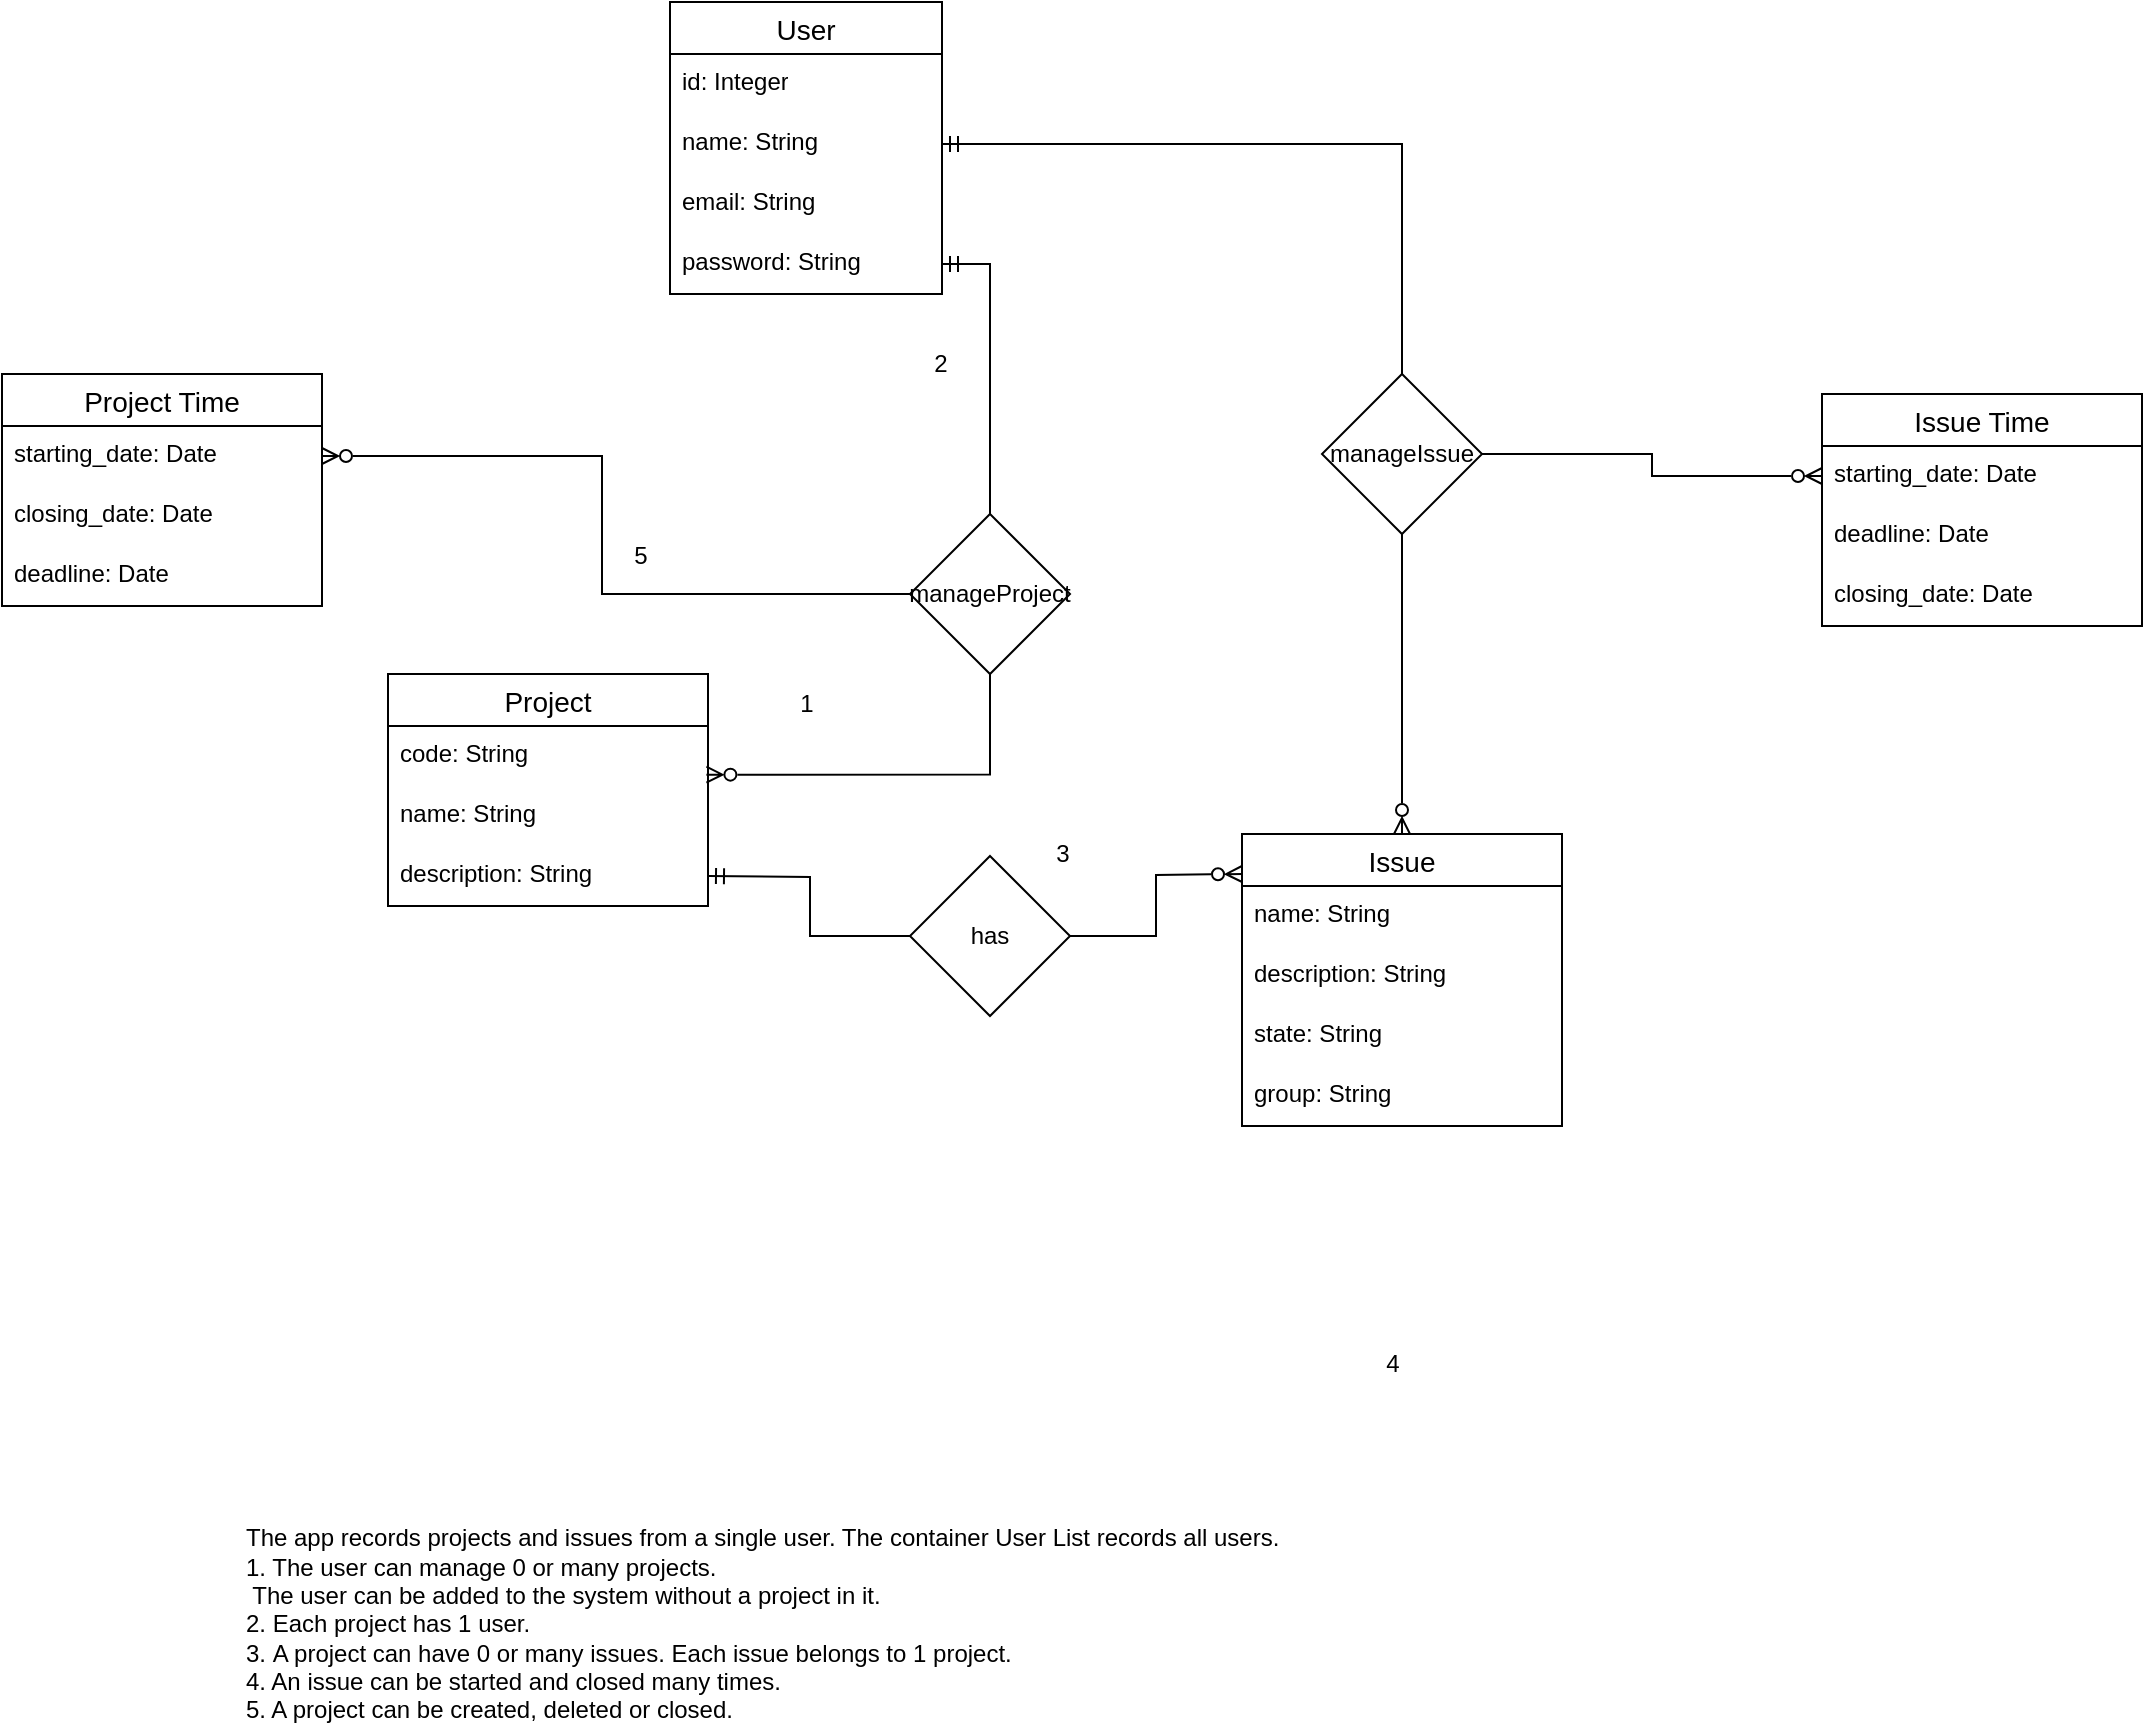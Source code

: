 <mxfile version="21.1.4" type="device">
  <diagram name="Página-1" id="985l9z_6Amm3oLjtq4Tv">
    <mxGraphModel dx="880" dy="452" grid="1" gridSize="10" guides="1" tooltips="1" connect="1" arrows="1" fold="1" page="1" pageScale="1" pageWidth="827" pageHeight="1169" math="0" shadow="0">
      <root>
        <mxCell id="0" />
        <mxCell id="1" parent="0" />
        <mxCell id="pUqtmgYr6xLEjXZ_9hGm-13" style="edgeStyle=orthogonalEdgeStyle;rounded=0;orthogonalLoop=1;jettySize=auto;html=1;entryX=1;entryY=0.5;entryDx=0;entryDy=0;endArrow=ERmandOne;endFill=0;" parent="1" source="pUqtmgYr6xLEjXZ_9hGm-12" target="pUqtmgYr6xLEjXZ_9hGm-34" edge="1">
          <mxGeometry relative="1" as="geometry">
            <mxPoint x="504" y="110" as="targetPoint" />
            <Array as="points">
              <mxPoint x="760" y="75" />
            </Array>
          </mxGeometry>
        </mxCell>
        <mxCell id="pUqtmgYr6xLEjXZ_9hGm-14" style="edgeStyle=orthogonalEdgeStyle;rounded=0;orthogonalLoop=1;jettySize=auto;html=1;entryX=0.5;entryY=0;entryDx=0;entryDy=0;endArrow=ERzeroToMany;endFill=0;exitX=0.5;exitY=1;exitDx=0;exitDy=0;" parent="1" source="pUqtmgYr6xLEjXZ_9hGm-12" target="pUqtmgYr6xLEjXZ_9hGm-39" edge="1">
          <mxGeometry relative="1" as="geometry">
            <mxPoint x="740" y="410" as="targetPoint" />
            <Array as="points">
              <mxPoint x="760" y="270" />
            </Array>
          </mxGeometry>
        </mxCell>
        <mxCell id="bmzMhD-E-mMl2qZRChlY-1" style="edgeStyle=orthogonalEdgeStyle;rounded=0;orthogonalLoop=1;jettySize=auto;html=1;entryX=0;entryY=0.5;entryDx=0;entryDy=0;endArrow=ERzeroToMany;endFill=0;" parent="1" source="pUqtmgYr6xLEjXZ_9hGm-12" target="pUqtmgYr6xLEjXZ_9hGm-47" edge="1">
          <mxGeometry relative="1" as="geometry" />
        </mxCell>
        <mxCell id="pUqtmgYr6xLEjXZ_9hGm-12" value="manageIssue" style="rhombus;whiteSpace=wrap;html=1;" parent="1" vertex="1">
          <mxGeometry x="720" y="190" width="80" height="80" as="geometry" />
        </mxCell>
        <mxCell id="pUqtmgYr6xLEjXZ_9hGm-19" value="" style="edgeStyle=orthogonalEdgeStyle;rounded=0;orthogonalLoop=1;jettySize=auto;html=1;endArrow=ERzeroToMany;endFill=0;" parent="1" source="pUqtmgYr6xLEjXZ_9hGm-17" edge="1">
          <mxGeometry relative="1" as="geometry">
            <mxPoint x="680" y="440" as="targetPoint" />
          </mxGeometry>
        </mxCell>
        <mxCell id="pUqtmgYr6xLEjXZ_9hGm-59" value="" style="edgeStyle=orthogonalEdgeStyle;rounded=0;orthogonalLoop=1;jettySize=auto;html=1;endArrow=ERmandOne;endFill=0;" parent="1" source="pUqtmgYr6xLEjXZ_9hGm-17" edge="1">
          <mxGeometry relative="1" as="geometry">
            <mxPoint x="413" y="441" as="targetPoint" />
          </mxGeometry>
        </mxCell>
        <mxCell id="pUqtmgYr6xLEjXZ_9hGm-17" value="has" style="rhombus;whiteSpace=wrap;html=1;" parent="1" vertex="1">
          <mxGeometry x="514" y="431" width="80" height="80" as="geometry" />
        </mxCell>
        <mxCell id="pUqtmgYr6xLEjXZ_9hGm-21" style="edgeStyle=orthogonalEdgeStyle;rounded=0;orthogonalLoop=1;jettySize=auto;html=1;entryX=1;entryY=0.5;entryDx=0;entryDy=0;endArrow=ERmandOne;endFill=0;" parent="1" source="pUqtmgYr6xLEjXZ_9hGm-20" target="pUqtmgYr6xLEjXZ_9hGm-36" edge="1">
          <mxGeometry relative="1" as="geometry">
            <mxPoint x="474" y="140" as="targetPoint" />
          </mxGeometry>
        </mxCell>
        <mxCell id="pUqtmgYr6xLEjXZ_9hGm-62" style="edgeStyle=orthogonalEdgeStyle;rounded=0;orthogonalLoop=1;jettySize=auto;html=1;entryX=0.995;entryY=0.811;entryDx=0;entryDy=0;entryPerimeter=0;endArrow=ERzeroToMany;endFill=0;" parent="1" source="pUqtmgYr6xLEjXZ_9hGm-20" target="pUqtmgYr6xLEjXZ_9hGm-54" edge="1">
          <mxGeometry relative="1" as="geometry" />
        </mxCell>
        <mxCell id="VdupCttMGnILOW1PLu-P-14" style="edgeStyle=orthogonalEdgeStyle;rounded=0;orthogonalLoop=1;jettySize=auto;html=1;entryX=1;entryY=0.5;entryDx=0;entryDy=0;endArrow=ERzeroToMany;endFill=0;" parent="1" source="pUqtmgYr6xLEjXZ_9hGm-20" target="VdupCttMGnILOW1PLu-P-2" edge="1">
          <mxGeometry relative="1" as="geometry">
            <Array as="points">
              <mxPoint x="360" y="300" />
              <mxPoint x="360" y="231" />
            </Array>
          </mxGeometry>
        </mxCell>
        <mxCell id="pUqtmgYr6xLEjXZ_9hGm-20" value="manageProject" style="rhombus;whiteSpace=wrap;html=1;" parent="1" vertex="1">
          <mxGeometry x="514" y="260" width="80" height="80" as="geometry" />
        </mxCell>
        <mxCell id="pUqtmgYr6xLEjXZ_9hGm-24" value="The app records projects and issues from a single user. The container User List records all users.&lt;br&gt;1. The user can manage 0 or many projects. &lt;br&gt;&lt;span style=&quot;white-space: pre;&quot;&gt; &lt;/span&gt;The user can be added to the system without a project in it.&lt;br&gt;2. Each project has 1 user.&lt;br&gt;3.&amp;nbsp;A project can have 0 or many issues. Each issue belongs to 1 project.&lt;br&gt;4. An issue can be started and closed many times.&lt;br&gt;5. A project can be created, deleted or closed." style="text;html=1;strokeColor=none;fillColor=none;align=left;verticalAlign=middle;whiteSpace=wrap;rounded=0;" parent="1" vertex="1">
          <mxGeometry x="180" y="800" width="610" height="30" as="geometry" />
        </mxCell>
        <mxCell id="pUqtmgYr6xLEjXZ_9hGm-25" value="1" style="text;html=1;align=center;verticalAlign=middle;resizable=0;points=[];autosize=1;strokeColor=none;fillColor=none;" parent="1" vertex="1">
          <mxGeometry x="447" y="340" width="30" height="30" as="geometry" />
        </mxCell>
        <mxCell id="pUqtmgYr6xLEjXZ_9hGm-27" value="2" style="text;html=1;align=center;verticalAlign=middle;resizable=0;points=[];autosize=1;strokeColor=none;fillColor=none;" parent="1" vertex="1">
          <mxGeometry x="514" y="170" width="30" height="30" as="geometry" />
        </mxCell>
        <mxCell id="pUqtmgYr6xLEjXZ_9hGm-32" value="User" style="swimlane;fontStyle=0;childLayout=stackLayout;horizontal=1;startSize=26;horizontalStack=0;resizeParent=1;resizeParentMax=0;resizeLast=0;collapsible=1;marginBottom=0;align=center;fontSize=14;" parent="1" vertex="1">
          <mxGeometry x="394" y="4" width="136" height="146" as="geometry" />
        </mxCell>
        <mxCell id="pUqtmgYr6xLEjXZ_9hGm-33" value="id: Integer" style="text;strokeColor=none;fillColor=none;spacingLeft=4;spacingRight=4;overflow=hidden;rotatable=0;points=[[0,0.5],[1,0.5]];portConstraint=eastwest;fontSize=12;whiteSpace=wrap;html=1;" parent="pUqtmgYr6xLEjXZ_9hGm-32" vertex="1">
          <mxGeometry y="26" width="136" height="30" as="geometry" />
        </mxCell>
        <mxCell id="pUqtmgYr6xLEjXZ_9hGm-34" value="name: String" style="text;strokeColor=none;fillColor=none;spacingLeft=4;spacingRight=4;overflow=hidden;rotatable=0;points=[[0,0.5],[1,0.5]];portConstraint=eastwest;fontSize=12;whiteSpace=wrap;html=1;" parent="pUqtmgYr6xLEjXZ_9hGm-32" vertex="1">
          <mxGeometry y="56" width="136" height="30" as="geometry" />
        </mxCell>
        <mxCell id="pUqtmgYr6xLEjXZ_9hGm-35" value="email: String" style="text;strokeColor=none;fillColor=none;spacingLeft=4;spacingRight=4;overflow=hidden;rotatable=0;points=[[0,0.5],[1,0.5]];portConstraint=eastwest;fontSize=12;whiteSpace=wrap;html=1;" parent="pUqtmgYr6xLEjXZ_9hGm-32" vertex="1">
          <mxGeometry y="86" width="136" height="30" as="geometry" />
        </mxCell>
        <mxCell id="pUqtmgYr6xLEjXZ_9hGm-36" value="password: String" style="text;strokeColor=none;fillColor=none;spacingLeft=4;spacingRight=4;overflow=hidden;rotatable=0;points=[[0,0.5],[1,0.5]];portConstraint=eastwest;fontSize=12;whiteSpace=wrap;html=1;" parent="pUqtmgYr6xLEjXZ_9hGm-32" vertex="1">
          <mxGeometry y="116" width="136" height="30" as="geometry" />
        </mxCell>
        <mxCell id="pUqtmgYr6xLEjXZ_9hGm-39" value="Issue" style="swimlane;fontStyle=0;childLayout=stackLayout;horizontal=1;startSize=26;horizontalStack=0;resizeParent=1;resizeParentMax=0;resizeLast=0;collapsible=1;marginBottom=0;align=center;fontSize=14;" parent="1" vertex="1">
          <mxGeometry x="680" y="420" width="160" height="146" as="geometry" />
        </mxCell>
        <mxCell id="pUqtmgYr6xLEjXZ_9hGm-40" value="name: String" style="text;strokeColor=none;fillColor=none;spacingLeft=4;spacingRight=4;overflow=hidden;rotatable=0;points=[[0,0.5],[1,0.5]];portConstraint=eastwest;fontSize=12;whiteSpace=wrap;html=1;" parent="pUqtmgYr6xLEjXZ_9hGm-39" vertex="1">
          <mxGeometry y="26" width="160" height="30" as="geometry" />
        </mxCell>
        <mxCell id="pUqtmgYr6xLEjXZ_9hGm-41" value="description: String" style="text;strokeColor=none;fillColor=none;spacingLeft=4;spacingRight=4;overflow=hidden;rotatable=0;points=[[0,0.5],[1,0.5]];portConstraint=eastwest;fontSize=12;whiteSpace=wrap;html=1;" parent="pUqtmgYr6xLEjXZ_9hGm-39" vertex="1">
          <mxGeometry y="56" width="160" height="30" as="geometry" />
        </mxCell>
        <mxCell id="pUqtmgYr6xLEjXZ_9hGm-63" value="state: String" style="text;strokeColor=none;fillColor=none;spacingLeft=4;spacingRight=4;overflow=hidden;rotatable=0;points=[[0,0.5],[1,0.5]];portConstraint=eastwest;fontSize=12;whiteSpace=wrap;html=1;" parent="pUqtmgYr6xLEjXZ_9hGm-39" vertex="1">
          <mxGeometry y="86" width="160" height="30" as="geometry" />
        </mxCell>
        <mxCell id="VdupCttMGnILOW1PLu-P-11" value="group: String" style="text;strokeColor=none;fillColor=none;spacingLeft=4;spacingRight=4;overflow=hidden;rotatable=0;points=[[0,0.5],[1,0.5]];portConstraint=eastwest;fontSize=12;whiteSpace=wrap;html=1;" parent="pUqtmgYr6xLEjXZ_9hGm-39" vertex="1">
          <mxGeometry y="116" width="160" height="30" as="geometry" />
        </mxCell>
        <mxCell id="pUqtmgYr6xLEjXZ_9hGm-46" value="Issue Time" style="swimlane;fontStyle=0;childLayout=stackLayout;horizontal=1;startSize=26;horizontalStack=0;resizeParent=1;resizeParentMax=0;resizeLast=0;collapsible=1;marginBottom=0;align=center;fontSize=14;" parent="1" vertex="1">
          <mxGeometry x="970" y="200" width="160" height="116" as="geometry" />
        </mxCell>
        <mxCell id="pUqtmgYr6xLEjXZ_9hGm-47" value="starting_date: Date" style="text;strokeColor=none;fillColor=none;spacingLeft=4;spacingRight=4;overflow=hidden;rotatable=0;points=[[0,0.5],[1,0.5]];portConstraint=eastwest;fontSize=12;whiteSpace=wrap;html=1;" parent="pUqtmgYr6xLEjXZ_9hGm-46" vertex="1">
          <mxGeometry y="26" width="160" height="30" as="geometry" />
        </mxCell>
        <mxCell id="pUqtmgYr6xLEjXZ_9hGm-48" value="deadline: Date" style="text;strokeColor=none;fillColor=none;spacingLeft=4;spacingRight=4;overflow=hidden;rotatable=0;points=[[0,0.5],[1,0.5]];portConstraint=eastwest;fontSize=12;whiteSpace=wrap;html=1;" parent="pUqtmgYr6xLEjXZ_9hGm-46" vertex="1">
          <mxGeometry y="56" width="160" height="30" as="geometry" />
        </mxCell>
        <mxCell id="pUqtmgYr6xLEjXZ_9hGm-49" value="closing_date: Date" style="text;strokeColor=none;fillColor=none;spacingLeft=4;spacingRight=4;overflow=hidden;rotatable=0;points=[[0,0.5],[1,0.5]];portConstraint=eastwest;fontSize=12;whiteSpace=wrap;html=1;" parent="pUqtmgYr6xLEjXZ_9hGm-46" vertex="1">
          <mxGeometry y="86" width="160" height="30" as="geometry" />
        </mxCell>
        <mxCell id="pUqtmgYr6xLEjXZ_9hGm-53" value="Project" style="swimlane;fontStyle=0;childLayout=stackLayout;horizontal=1;startSize=26;horizontalStack=0;resizeParent=1;resizeParentMax=0;resizeLast=0;collapsible=1;marginBottom=0;align=center;fontSize=14;" parent="1" vertex="1">
          <mxGeometry x="253" y="340" width="160" height="116" as="geometry" />
        </mxCell>
        <mxCell id="pUqtmgYr6xLEjXZ_9hGm-54" value="code: String" style="text;strokeColor=none;fillColor=none;spacingLeft=4;spacingRight=4;overflow=hidden;rotatable=0;points=[[0,0.5],[1,0.5]];portConstraint=eastwest;fontSize=12;whiteSpace=wrap;html=1;" parent="pUqtmgYr6xLEjXZ_9hGm-53" vertex="1">
          <mxGeometry y="26" width="160" height="30" as="geometry" />
        </mxCell>
        <mxCell id="VdupCttMGnILOW1PLu-P-5" value="name: String" style="text;strokeColor=none;fillColor=none;spacingLeft=4;spacingRight=4;overflow=hidden;rotatable=0;points=[[0,0.5],[1,0.5]];portConstraint=eastwest;fontSize=12;whiteSpace=wrap;html=1;" parent="pUqtmgYr6xLEjXZ_9hGm-53" vertex="1">
          <mxGeometry y="56" width="160" height="30" as="geometry" />
        </mxCell>
        <mxCell id="pUqtmgYr6xLEjXZ_9hGm-58" value="description: String" style="text;strokeColor=none;fillColor=none;spacingLeft=4;spacingRight=4;overflow=hidden;rotatable=0;points=[[0,0.5],[1,0.5]];portConstraint=eastwest;fontSize=12;whiteSpace=wrap;html=1;" parent="pUqtmgYr6xLEjXZ_9hGm-53" vertex="1">
          <mxGeometry y="86" width="160" height="30" as="geometry" />
        </mxCell>
        <mxCell id="pUqtmgYr6xLEjXZ_9hGm-64" value="4" style="text;html=1;align=center;verticalAlign=middle;resizable=0;points=[];autosize=1;strokeColor=none;fillColor=none;" parent="1" vertex="1">
          <mxGeometry x="740" y="670" width="30" height="30" as="geometry" />
        </mxCell>
        <mxCell id="pUqtmgYr6xLEjXZ_9hGm-65" value="3" style="text;html=1;align=center;verticalAlign=middle;resizable=0;points=[];autosize=1;strokeColor=none;fillColor=none;" parent="1" vertex="1">
          <mxGeometry x="575" y="415" width="30" height="30" as="geometry" />
        </mxCell>
        <mxCell id="VdupCttMGnILOW1PLu-P-1" value="Project Time" style="swimlane;fontStyle=0;childLayout=stackLayout;horizontal=1;startSize=26;horizontalStack=0;resizeParent=1;resizeParentMax=0;resizeLast=0;collapsible=1;marginBottom=0;align=center;fontSize=14;" parent="1" vertex="1">
          <mxGeometry x="60" y="190" width="160" height="116" as="geometry" />
        </mxCell>
        <mxCell id="VdupCttMGnILOW1PLu-P-2" value="starting_date: Date" style="text;strokeColor=none;fillColor=none;spacingLeft=4;spacingRight=4;overflow=hidden;rotatable=0;points=[[0,0.5],[1,0.5]];portConstraint=eastwest;fontSize=12;whiteSpace=wrap;html=1;" parent="VdupCttMGnILOW1PLu-P-1" vertex="1">
          <mxGeometry y="26" width="160" height="30" as="geometry" />
        </mxCell>
        <mxCell id="VdupCttMGnILOW1PLu-P-3" value="closing_date: Date" style="text;strokeColor=none;fillColor=none;spacingLeft=4;spacingRight=4;overflow=hidden;rotatable=0;points=[[0,0.5],[1,0.5]];portConstraint=eastwest;fontSize=12;whiteSpace=wrap;html=1;" parent="VdupCttMGnILOW1PLu-P-1" vertex="1">
          <mxGeometry y="56" width="160" height="30" as="geometry" />
        </mxCell>
        <mxCell id="VdupCttMGnILOW1PLu-P-4" value="deadline: Date" style="text;strokeColor=none;fillColor=none;spacingLeft=4;spacingRight=4;overflow=hidden;rotatable=0;points=[[0,0.5],[1,0.5]];portConstraint=eastwest;fontSize=12;whiteSpace=wrap;html=1;" parent="VdupCttMGnILOW1PLu-P-1" vertex="1">
          <mxGeometry y="86" width="160" height="30" as="geometry" />
        </mxCell>
        <mxCell id="VdupCttMGnILOW1PLu-P-10" value="5" style="text;html=1;align=center;verticalAlign=middle;resizable=0;points=[];autosize=1;strokeColor=none;fillColor=none;" parent="1" vertex="1">
          <mxGeometry x="364" y="266" width="30" height="30" as="geometry" />
        </mxCell>
      </root>
    </mxGraphModel>
  </diagram>
</mxfile>
